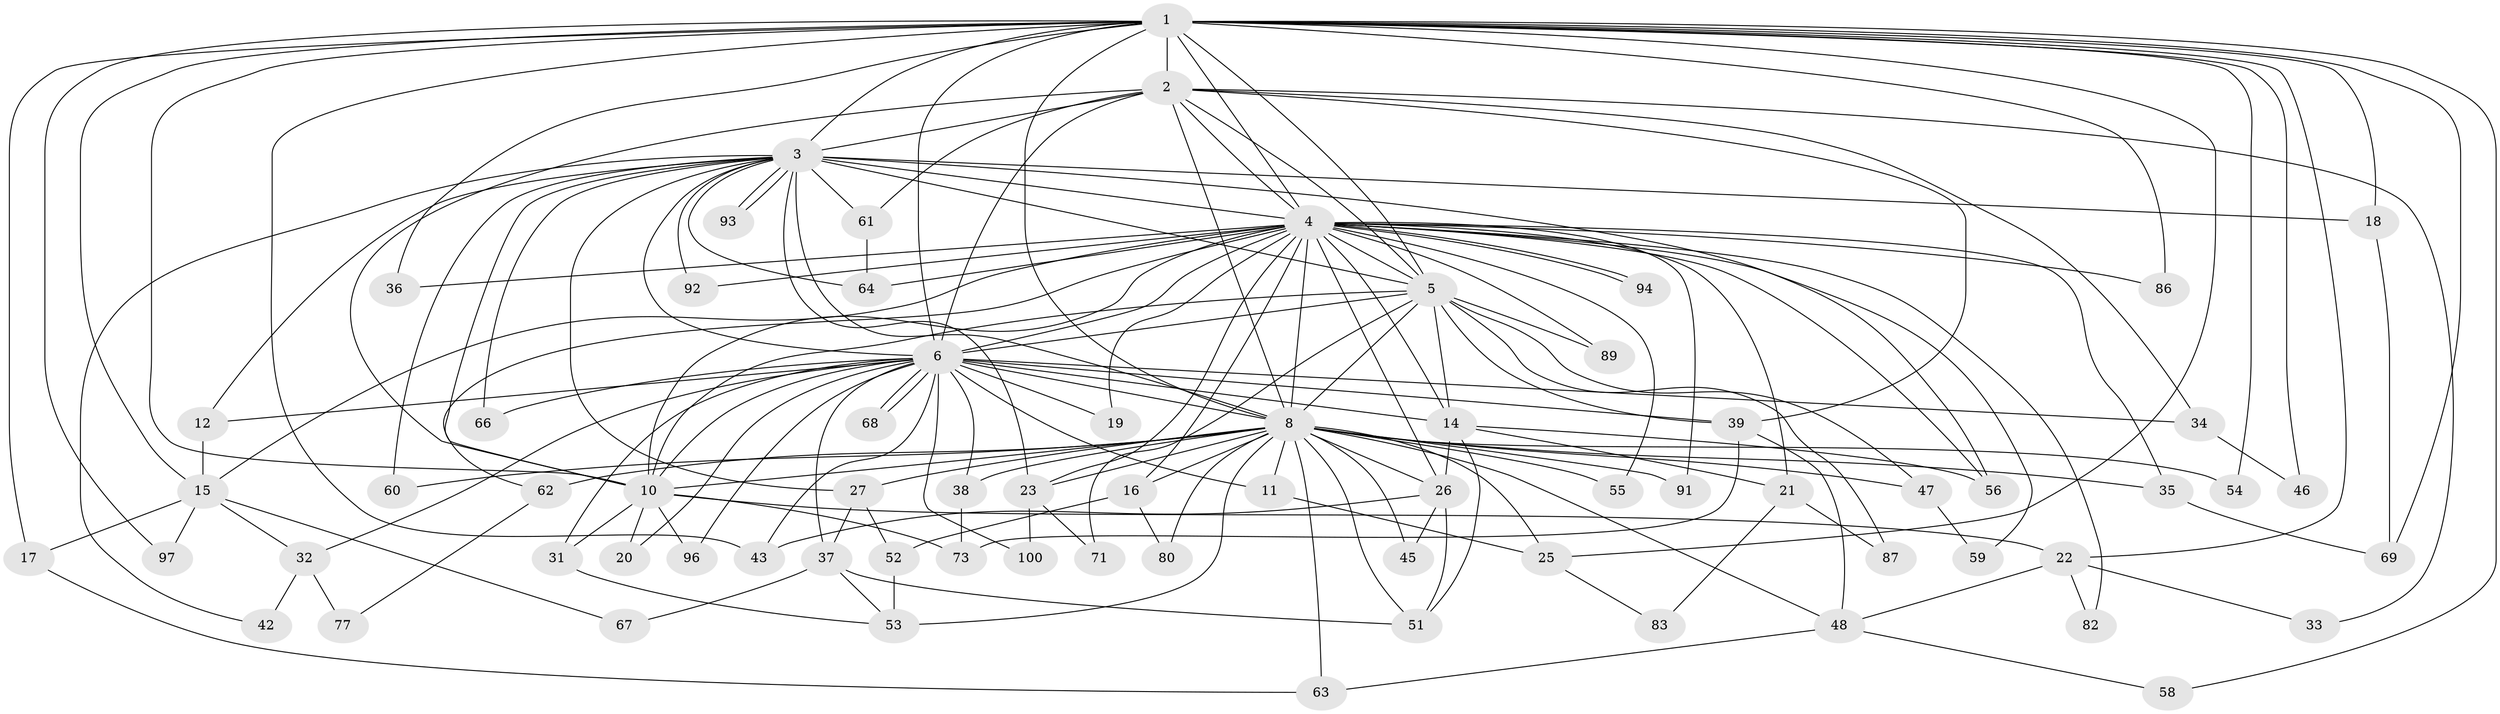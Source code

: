 // Generated by graph-tools (version 1.1) at 2025/23/03/03/25 07:23:42]
// undirected, 71 vertices, 171 edges
graph export_dot {
graph [start="1"]
  node [color=gray90,style=filled];
  1 [super="+95"];
  2 [super="+41"];
  3 [super="+24"];
  4 [super="+7"];
  5 [super="+28"];
  6 [super="+13"];
  8 [super="+9"];
  10 [super="+74"];
  11;
  12;
  14 [super="+40"];
  15 [super="+50"];
  16 [super="+85"];
  17 [super="+65"];
  18;
  19 [super="+44"];
  20;
  21 [super="+29"];
  22;
  23 [super="+49"];
  25 [super="+75"];
  26 [super="+30"];
  27;
  31 [super="+57"];
  32;
  33;
  34;
  35 [super="+99"];
  36;
  37 [super="+72"];
  38;
  39 [super="+81"];
  42;
  43 [super="+76"];
  45;
  46;
  47;
  48 [super="+79"];
  51 [super="+90"];
  52 [super="+78"];
  53;
  54;
  55;
  56 [super="+70"];
  58;
  59;
  60;
  61;
  62 [super="+98"];
  63;
  64 [super="+88"];
  66;
  67;
  68;
  69;
  71;
  73 [super="+84"];
  77;
  80;
  82;
  83;
  86;
  87;
  89;
  91;
  92;
  93;
  94;
  96;
  97;
  100;
  1 -- 2;
  1 -- 3 [weight=2];
  1 -- 4 [weight=2];
  1 -- 5;
  1 -- 6;
  1 -- 8 [weight=2];
  1 -- 10;
  1 -- 17;
  1 -- 18;
  1 -- 22;
  1 -- 25;
  1 -- 36;
  1 -- 46;
  1 -- 54;
  1 -- 58;
  1 -- 69;
  1 -- 86;
  1 -- 97;
  1 -- 15;
  1 -- 43;
  2 -- 3 [weight=2];
  2 -- 4 [weight=3];
  2 -- 5;
  2 -- 6;
  2 -- 8 [weight=2];
  2 -- 10;
  2 -- 33;
  2 -- 34;
  2 -- 39;
  2 -- 61;
  3 -- 4 [weight=2];
  3 -- 5;
  3 -- 6;
  3 -- 8 [weight=2];
  3 -- 10;
  3 -- 12;
  3 -- 18;
  3 -- 27;
  3 -- 56;
  3 -- 61;
  3 -- 64;
  3 -- 66;
  3 -- 92;
  3 -- 93;
  3 -- 93;
  3 -- 42;
  3 -- 60;
  3 -- 23;
  4 -- 5 [weight=2];
  4 -- 6 [weight=2];
  4 -- 8 [weight=4];
  4 -- 10 [weight=2];
  4 -- 21 [weight=2];
  4 -- 23;
  4 -- 35;
  4 -- 92;
  4 -- 94;
  4 -- 94;
  4 -- 15;
  4 -- 16;
  4 -- 82;
  4 -- 19;
  4 -- 86;
  4 -- 89;
  4 -- 26;
  4 -- 91;
  4 -- 36;
  4 -- 55;
  4 -- 56;
  4 -- 59;
  4 -- 62;
  4 -- 64;
  4 -- 14;
  5 -- 6 [weight=2];
  5 -- 8 [weight=2];
  5 -- 10;
  5 -- 14;
  5 -- 47;
  5 -- 71;
  5 -- 87;
  5 -- 89;
  5 -- 39;
  6 -- 8 [weight=2];
  6 -- 10 [weight=2];
  6 -- 11;
  6 -- 12;
  6 -- 14;
  6 -- 19 [weight=2];
  6 -- 20;
  6 -- 31;
  6 -- 32;
  6 -- 37;
  6 -- 38;
  6 -- 39;
  6 -- 43;
  6 -- 66;
  6 -- 68;
  6 -- 68;
  6 -- 96;
  6 -- 100;
  6 -- 34;
  8 -- 10 [weight=2];
  8 -- 11;
  8 -- 16 [weight=2];
  8 -- 25;
  8 -- 27;
  8 -- 35;
  8 -- 60;
  8 -- 80;
  8 -- 23;
  8 -- 26;
  8 -- 91;
  8 -- 38;
  8 -- 45;
  8 -- 47;
  8 -- 53;
  8 -- 54;
  8 -- 55;
  8 -- 62 [weight=2];
  8 -- 63;
  8 -- 51;
  8 -- 48;
  10 -- 20;
  10 -- 22;
  10 -- 31;
  10 -- 96;
  10 -- 73;
  11 -- 25;
  12 -- 15;
  14 -- 26;
  14 -- 21;
  14 -- 56;
  14 -- 51;
  15 -- 17;
  15 -- 32;
  15 -- 67;
  15 -- 97;
  16 -- 52;
  16 -- 80;
  17 -- 63;
  18 -- 69;
  21 -- 83;
  21 -- 87;
  22 -- 33;
  22 -- 48;
  22 -- 82;
  23 -- 71;
  23 -- 100;
  25 -- 83;
  26 -- 51;
  26 -- 43;
  26 -- 45;
  27 -- 37;
  27 -- 52;
  31 -- 53;
  32 -- 42;
  32 -- 77;
  34 -- 46;
  35 -- 69;
  37 -- 53;
  37 -- 67;
  37 -- 51;
  38 -- 73;
  39 -- 48;
  39 -- 73;
  47 -- 59;
  48 -- 58;
  48 -- 63;
  52 -- 53;
  61 -- 64;
  62 -- 77;
}
